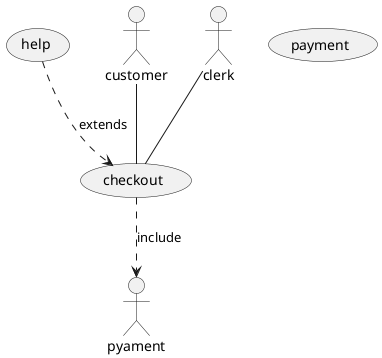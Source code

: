 @startuml

usecase "checkout"
usecase "payment"
usecase "help"
customer -- "checkout"
clerk -- "checkout"
"checkout" ..> "pyament" : include
"help" ..> "checkout" : extends

@enduml